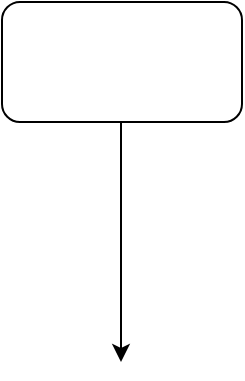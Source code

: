 <mxfile>
    <diagram id="SA0ZRzZ4H5G36aa2u1xg" name="Page-1">
        <mxGraphModel dx="722" dy="579" grid="1" gridSize="10" guides="1" tooltips="1" connect="1" arrows="1" fold="1" page="1" pageScale="1" pageWidth="850" pageHeight="1100" math="0" shadow="0">
            <root>
                <mxCell id="0"/>
                <mxCell id="1" parent="0"/>
                <mxCell id="2" value="" style="rounded=1;whiteSpace=wrap;html=1;" parent="1" vertex="1">
                    <mxGeometry x="310" y="50" width="120" height="60" as="geometry"/>
                </mxCell>
                <mxCell id="4" style="edgeStyle=none;html=1;movable=0;resizable=0;rotatable=0;deletable=0;editable=0;connectable=0;" parent="1" edge="1">
                    <mxGeometry relative="1" as="geometry">
                        <mxPoint x="369.5" y="230" as="targetPoint"/>
                        <mxPoint x="369.5" y="110" as="sourcePoint"/>
                    </mxGeometry>
                </mxCell>
            </root>
        </mxGraphModel>
    </diagram>
</mxfile>